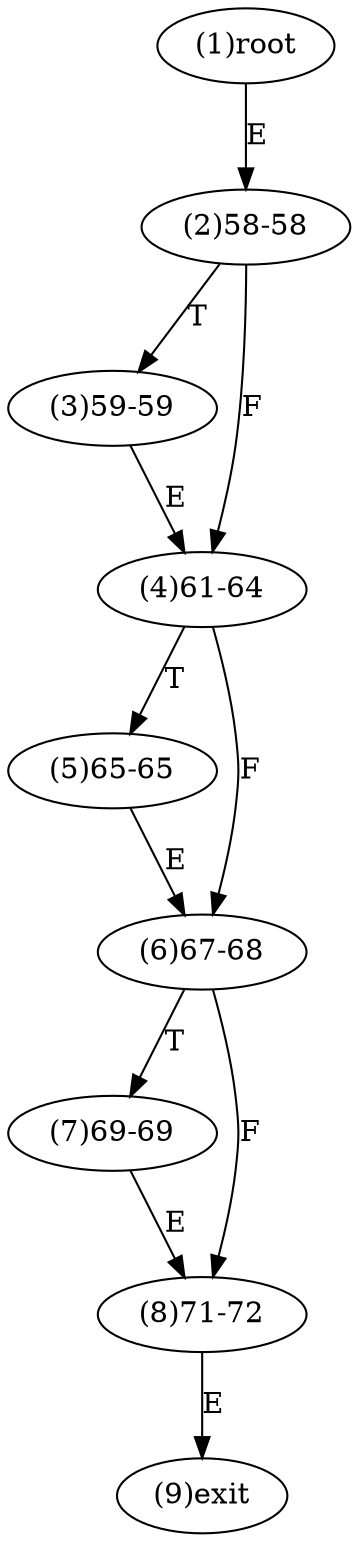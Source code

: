 digraph "" { 
1[ label="(1)root"];
2[ label="(2)58-58"];
3[ label="(3)59-59"];
4[ label="(4)61-64"];
5[ label="(5)65-65"];
6[ label="(6)67-68"];
7[ label="(7)69-69"];
8[ label="(8)71-72"];
9[ label="(9)exit"];
1->2[ label="E"];
2->4[ label="F"];
2->3[ label="T"];
3->4[ label="E"];
4->6[ label="F"];
4->5[ label="T"];
5->6[ label="E"];
6->8[ label="F"];
6->7[ label="T"];
7->8[ label="E"];
8->9[ label="E"];
}